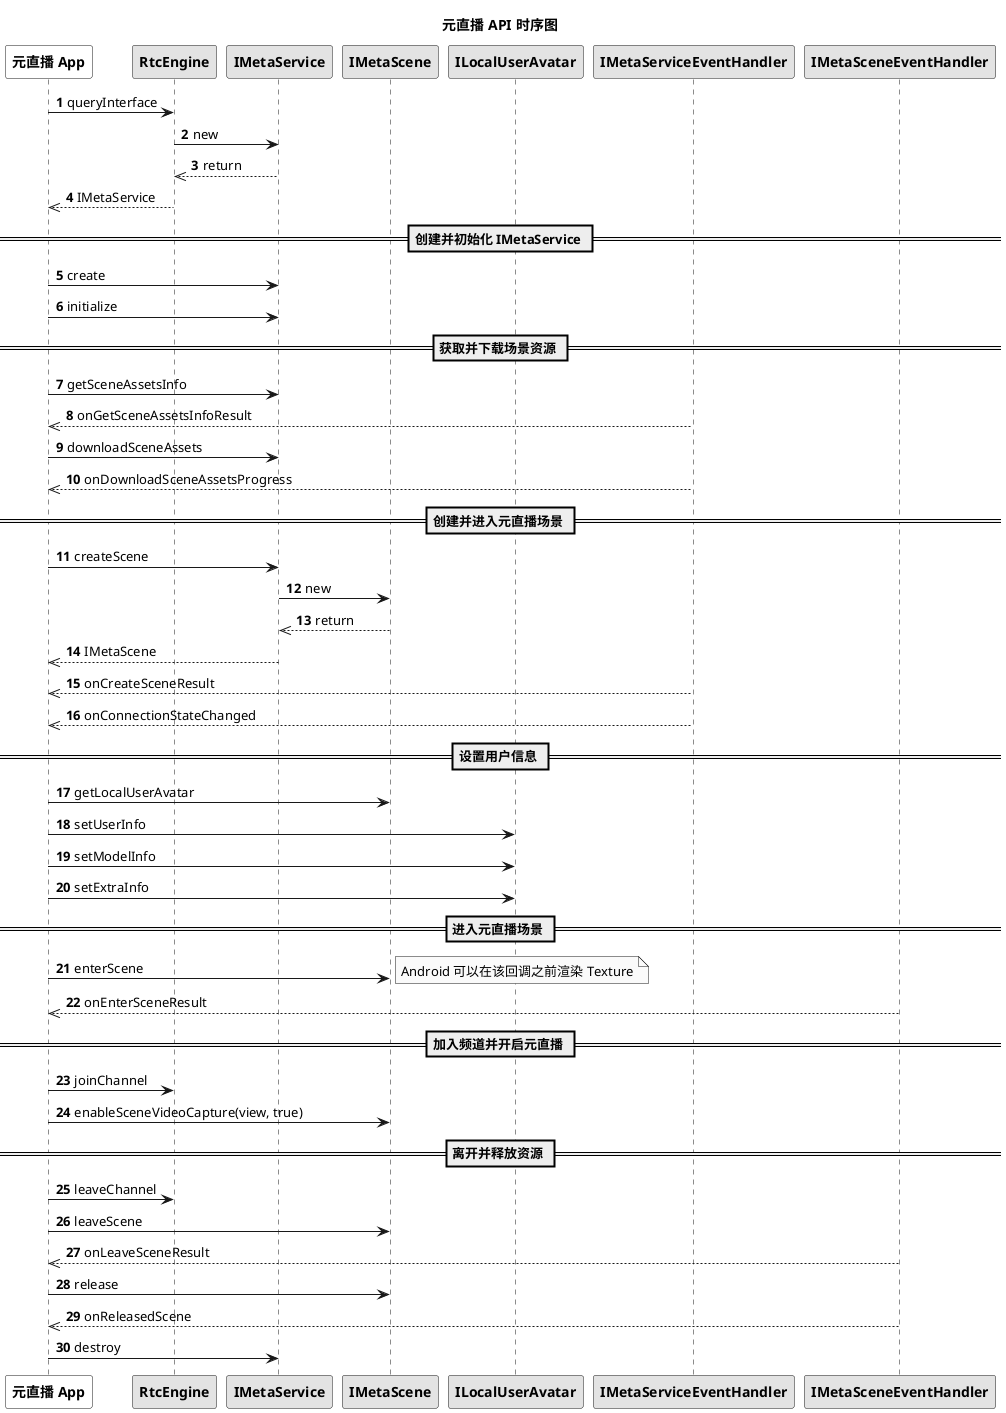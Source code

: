 @startuml
autonumber
skinparam monochrome true

title 元直播 API 时序图
participant "<b>元直播 App</b>" as app #White
participant "<b>RtcEngine</b>" as rtc
participant "<b>IMetaService</b>" as service
participant "<b>IMetaScene</b>" as scene
participant "<b>ILocalUserAvatar</b>" as avatar
participant "<b>IMetaServiceEventHandler</b>" as serviceevent
participant "<b>IMetaSceneEventHandler</b>" as sceneevent

app -> rtc: queryInterface
rtc -> service: new
service -->> rtc: return
rtc -->> app: IMetaService
== 创建并初始化 IMetaService ==
app -> service: create
app -> service: initialize
== 获取并下载场景资源 ==
app -> service: getSceneAssetsInfo
serviceevent -->> app: onGetSceneAssetsInfoResult
app -> service: downloadSceneAssets
serviceevent -->> app: onDownloadSceneAssetsProgress
== 创建并进入元直播场景 ==
app -> service: createScene
service -> scene: new
scene -->> service: return
service -->> app: IMetaScene
serviceevent -->> app: onCreateSceneResult
serviceevent -->> app: onConnectionStateChanged
== 设置用户信息 ==
app -> scene: getLocalUserAvatar
app -> avatar: setUserInfo
app -> avatar: setModelInfo
app -> avatar: setExtraInfo
== 进入元直播场景 ==
app -> scene: enterScene
note right
Android 可以在该回调之前渲染 Texture
end note
sceneevent -->> app: onEnterSceneResult
== 加入频道并开启元直播 ==
app -> rtc: joinChannel
app -> scene: enableSceneVideoCapture(view, true)
== 离开并释放资源 ==
app -> rtc: leaveChannel
app -> scene: leaveScene
sceneevent -->> app: onLeaveSceneResult
app -> scene: release
sceneevent -->> app: onReleasedScene
app -> service: destroy
@enduml